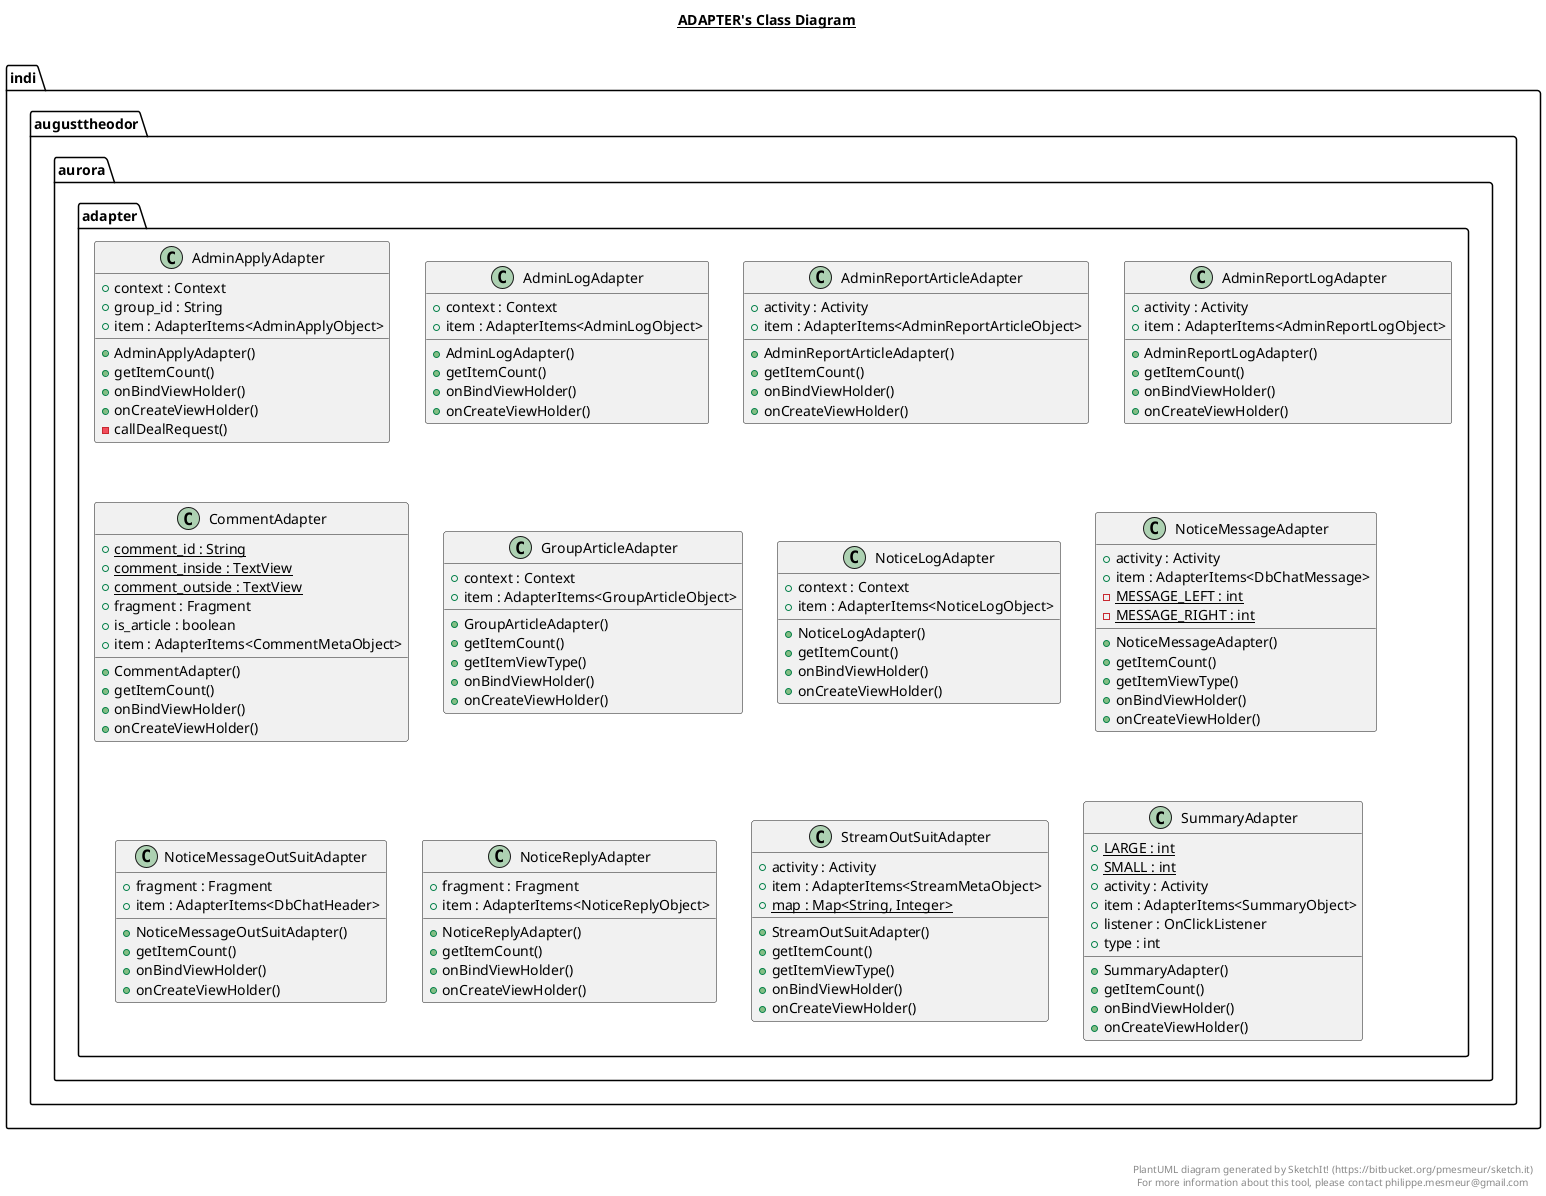 @startuml

title __ADAPTER's Class Diagram__\n

 
    namespace indi.augusttheodor.aurora {
      namespace adapter {
        class indi.augusttheodor.aurora.adapter.AdminApplyAdapter {
            + context : Context
            + group_id : String
            + item : AdapterItems<AdminApplyObject>
            + AdminApplyAdapter()
            + getItemCount()
            + onBindViewHolder()
            + onCreateViewHolder()
            - callDealRequest()
        }
      }
    }
  

 
    namespace indi.augusttheodor.aurora {
      namespace adapter {
        class indi.augusttheodor.aurora.adapter.AdminLogAdapter {
            + context : Context
            + item : AdapterItems<AdminLogObject>
            + AdminLogAdapter()
            + getItemCount()
            + onBindViewHolder()
            + onCreateViewHolder()
        }
      }
    }
  

 
    namespace indi.augusttheodor.aurora {
      namespace adapter {
        class indi.augusttheodor.aurora.adapter.AdminReportArticleAdapter {
            + activity : Activity
            + item : AdapterItems<AdminReportArticleObject>
            + AdminReportArticleAdapter()
            + getItemCount()
            + onBindViewHolder()
            + onCreateViewHolder()
        }
      }
    }
  

 
    namespace indi.augusttheodor.aurora {
      namespace adapter {
        class indi.augusttheodor.aurora.adapter.AdminReportLogAdapter {
            + activity : Activity
            + item : AdapterItems<AdminReportLogObject>
            + AdminReportLogAdapter()
            + getItemCount()
            + onBindViewHolder()
            + onCreateViewHolder()
        }
      }
    }
  

 
    namespace indi.augusttheodor.aurora {
      namespace adapter {
        class indi.augusttheodor.aurora.adapter.CommentAdapter {
            {static} + comment_id : String
            {static} + comment_inside : TextView
            {static} + comment_outside : TextView
            + fragment : Fragment
            + is_article : boolean
            + item : AdapterItems<CommentMetaObject>
            + CommentAdapter()
            + getItemCount()
            + onBindViewHolder()
            + onCreateViewHolder()
        }
      }
    }
  

 
    namespace indi.augusttheodor.aurora {
      namespace adapter {
        class indi.augusttheodor.aurora.adapter.GroupArticleAdapter {
            + context : Context
            + item : AdapterItems<GroupArticleObject>
            + GroupArticleAdapter()
            + getItemCount()
            + getItemViewType()
            + onBindViewHolder()
            + onCreateViewHolder()
        }
      }
    }

  

 
    namespace indi.augusttheodor.aurora {
      namespace adapter {
        class indi.augusttheodor.aurora.adapter.NoticeLogAdapter {
            + context : Context
            + item : AdapterItems<NoticeLogObject>
            + NoticeLogAdapter()
            + getItemCount()
            + onBindViewHolder()
            + onCreateViewHolder()
        }
      }
    }
  

 
    namespace indi.augusttheodor.aurora {
      namespace adapter {
        class indi.augusttheodor.aurora.adapter.NoticeMessageAdapter {
            + activity : Activity
            + item : AdapterItems<DbChatMessage>
            {static} - MESSAGE_LEFT : int
            {static} - MESSAGE_RIGHT : int
            + NoticeMessageAdapter()
            + getItemCount()
            + getItemViewType()
            + onBindViewHolder()
            + onCreateViewHolder()
        }
      }
    }
  

 
    namespace indi.augusttheodor.aurora {
      namespace adapter {
        class indi.augusttheodor.aurora.adapter.NoticeMessageOutSuitAdapter {
            + fragment : Fragment
            + item : AdapterItems<DbChatHeader>
            + NoticeMessageOutSuitAdapter()
            + getItemCount()
            + onBindViewHolder()
            + onCreateViewHolder()
        }
      }
    }
  

 
    namespace indi.augusttheodor.aurora {
      namespace adapter {
        class indi.augusttheodor.aurora.adapter.NoticeReplyAdapter {
            + fragment : Fragment
            + item : AdapterItems<NoticeReplyObject>
            + NoticeReplyAdapter()
            + getItemCount()
            + onBindViewHolder()
            + onCreateViewHolder()
        }
      }
    }
  


  

 
    namespace indi.augusttheodor.aurora {
      namespace adapter {
        class indi.augusttheodor.aurora.adapter.StreamOutSuitAdapter {
            + activity : Activity
            + item : AdapterItems<StreamMetaObject>
            {static} + map : Map<String, Integer>
            + StreamOutSuitAdapter()
            + getItemCount()
            + getItemViewType()
            + onBindViewHolder()
            + onCreateViewHolder()
        }
      }
    }
  

 
    namespace indi.augusttheodor.aurora {
      namespace adapter {
        class indi.augusttheodor.aurora.adapter.SummaryAdapter {
            {static} + LARGE : int
            {static} + SMALL : int
            + activity : Activity
            + item : AdapterItems<SummaryObject>
            + listener : OnClickListener
            + type : int
            + SummaryAdapter()
            + getItemCount()
            + onBindViewHolder()
            + onCreateViewHolder()
        }
      }
    }
  

 


 

  


right footer


PlantUML diagram generated by SketchIt! (https://bitbucket.org/pmesmeur/sketch.it)
For more information about this tool, please contact philippe.mesmeur@gmail.com
endfooter

@enduml
